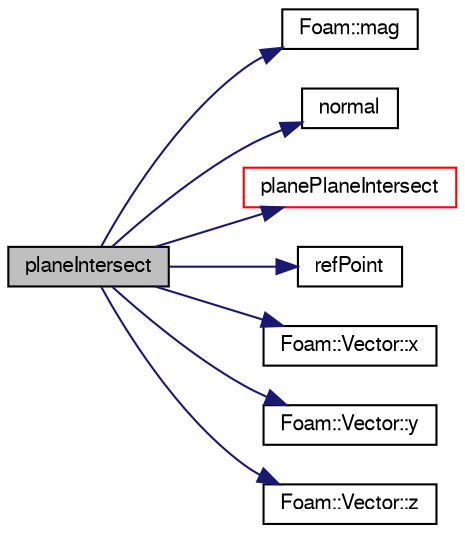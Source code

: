 digraph "planeIntersect"
{
  bgcolor="transparent";
  edge [fontname="FreeSans",fontsize="10",labelfontname="FreeSans",labelfontsize="10"];
  node [fontname="FreeSans",fontsize="10",shape=record];
  rankdir="LR";
  Node699 [label="planeIntersect",height=0.2,width=0.4,color="black", fillcolor="grey75", style="filled", fontcolor="black"];
  Node699 -> Node700 [color="midnightblue",fontsize="10",style="solid",fontname="FreeSans"];
  Node700 [label="Foam::mag",height=0.2,width=0.4,color="black",URL="$a21124.html#a929da2a3fdcf3dacbbe0487d3a330dae"];
  Node699 -> Node701 [color="midnightblue",fontsize="10",style="solid",fontname="FreeSans"];
  Node701 [label="normal",height=0.2,width=0.4,color="black",URL="$a27570.html#a7561a676d5a3fa90384c444758baac4c",tooltip="Return plane normal. "];
  Node699 -> Node702 [color="midnightblue",fontsize="10",style="solid",fontname="FreeSans"];
  Node702 [label="planePlaneIntersect",height=0.2,width=0.4,color="red",URL="$a27570.html#acf90d23d7099eab3f7e4e6f76f25738c",tooltip="Return the cutting point between this plane and two other planes. "];
  Node699 -> Node711 [color="midnightblue",fontsize="10",style="solid",fontname="FreeSans"];
  Node711 [label="refPoint",height=0.2,width=0.4,color="black",URL="$a27570.html#a7223767562e3dabf175946fb83a13237",tooltip="Return or return plane base point. "];
  Node699 -> Node704 [color="midnightblue",fontsize="10",style="solid",fontname="FreeSans"];
  Node704 [label="Foam::Vector::x",height=0.2,width=0.4,color="black",URL="$a28442.html#a63327976e5a8359700064a02ae22548e"];
  Node699 -> Node705 [color="midnightblue",fontsize="10",style="solid",fontname="FreeSans"];
  Node705 [label="Foam::Vector::y",height=0.2,width=0.4,color="black",URL="$a28442.html#a1ee865f676fbac703a49c6654dd3ad74"];
  Node699 -> Node706 [color="midnightblue",fontsize="10",style="solid",fontname="FreeSans"];
  Node706 [label="Foam::Vector::z",height=0.2,width=0.4,color="black",URL="$a28442.html#a1c8320b15610de211ec70ef966581423"];
}
